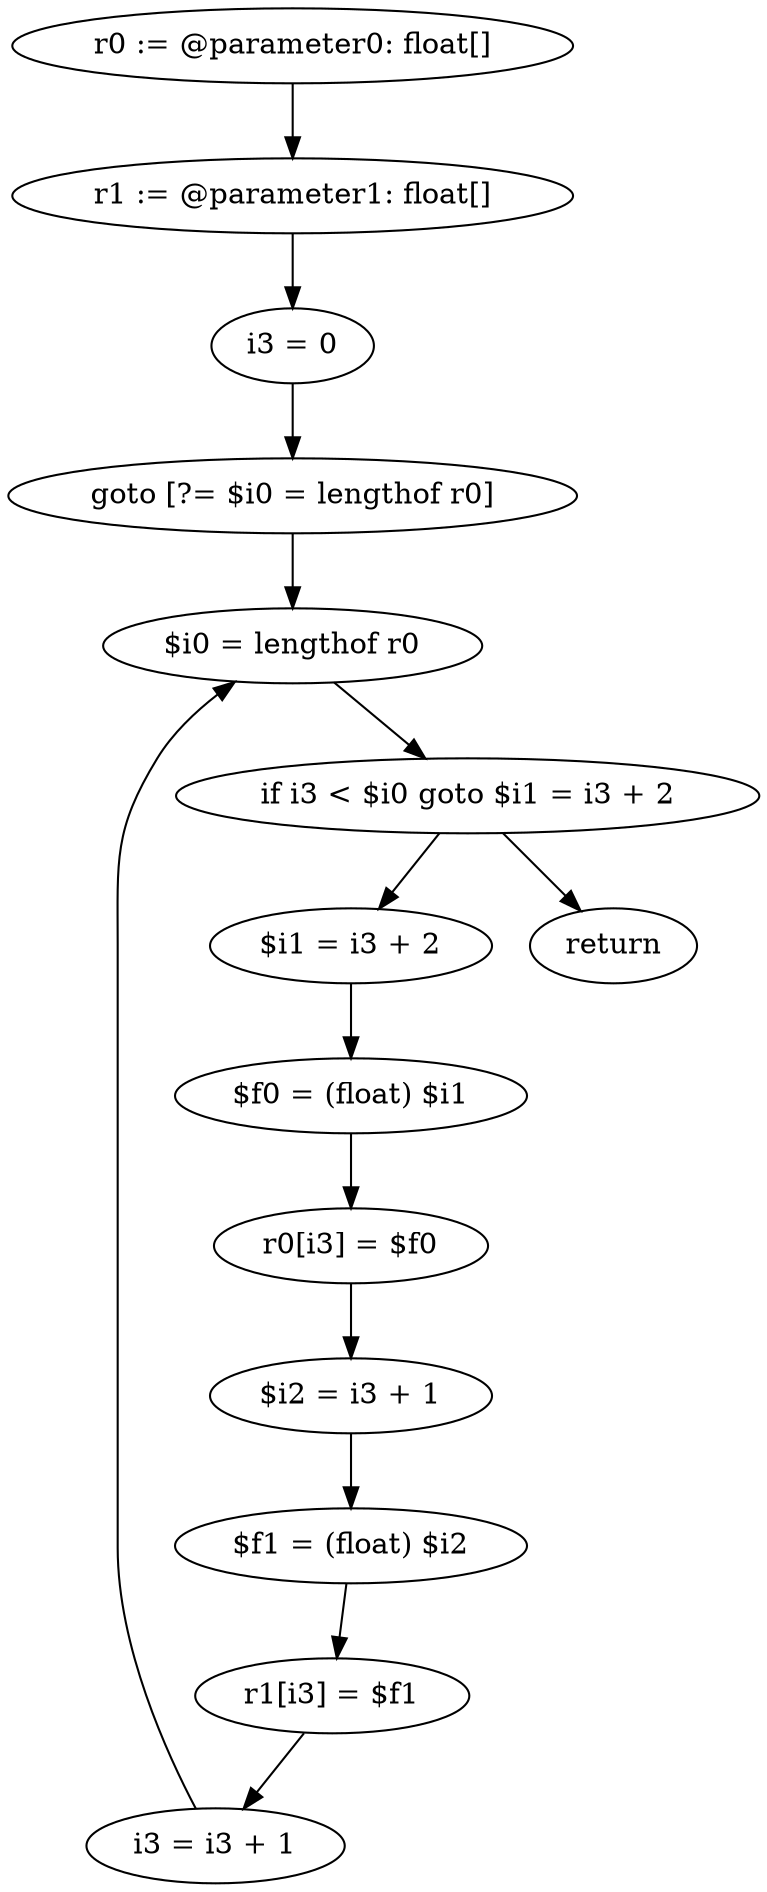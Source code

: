 digraph "unitGraph" {
    "r0 := @parameter0: float[]"
    "r1 := @parameter1: float[]"
    "i3 = 0"
    "goto [?= $i0 = lengthof r0]"
    "$i1 = i3 + 2"
    "$f0 = (float) $i1"
    "r0[i3] = $f0"
    "$i2 = i3 + 1"
    "$f1 = (float) $i2"
    "r1[i3] = $f1"
    "i3 = i3 + 1"
    "$i0 = lengthof r0"
    "if i3 < $i0 goto $i1 = i3 + 2"
    "return"
    "r0 := @parameter0: float[]"->"r1 := @parameter1: float[]";
    "r1 := @parameter1: float[]"->"i3 = 0";
    "i3 = 0"->"goto [?= $i0 = lengthof r0]";
    "goto [?= $i0 = lengthof r0]"->"$i0 = lengthof r0";
    "$i1 = i3 + 2"->"$f0 = (float) $i1";
    "$f0 = (float) $i1"->"r0[i3] = $f0";
    "r0[i3] = $f0"->"$i2 = i3 + 1";
    "$i2 = i3 + 1"->"$f1 = (float) $i2";
    "$f1 = (float) $i2"->"r1[i3] = $f1";
    "r1[i3] = $f1"->"i3 = i3 + 1";
    "i3 = i3 + 1"->"$i0 = lengthof r0";
    "$i0 = lengthof r0"->"if i3 < $i0 goto $i1 = i3 + 2";
    "if i3 < $i0 goto $i1 = i3 + 2"->"return";
    "if i3 < $i0 goto $i1 = i3 + 2"->"$i1 = i3 + 2";
}
